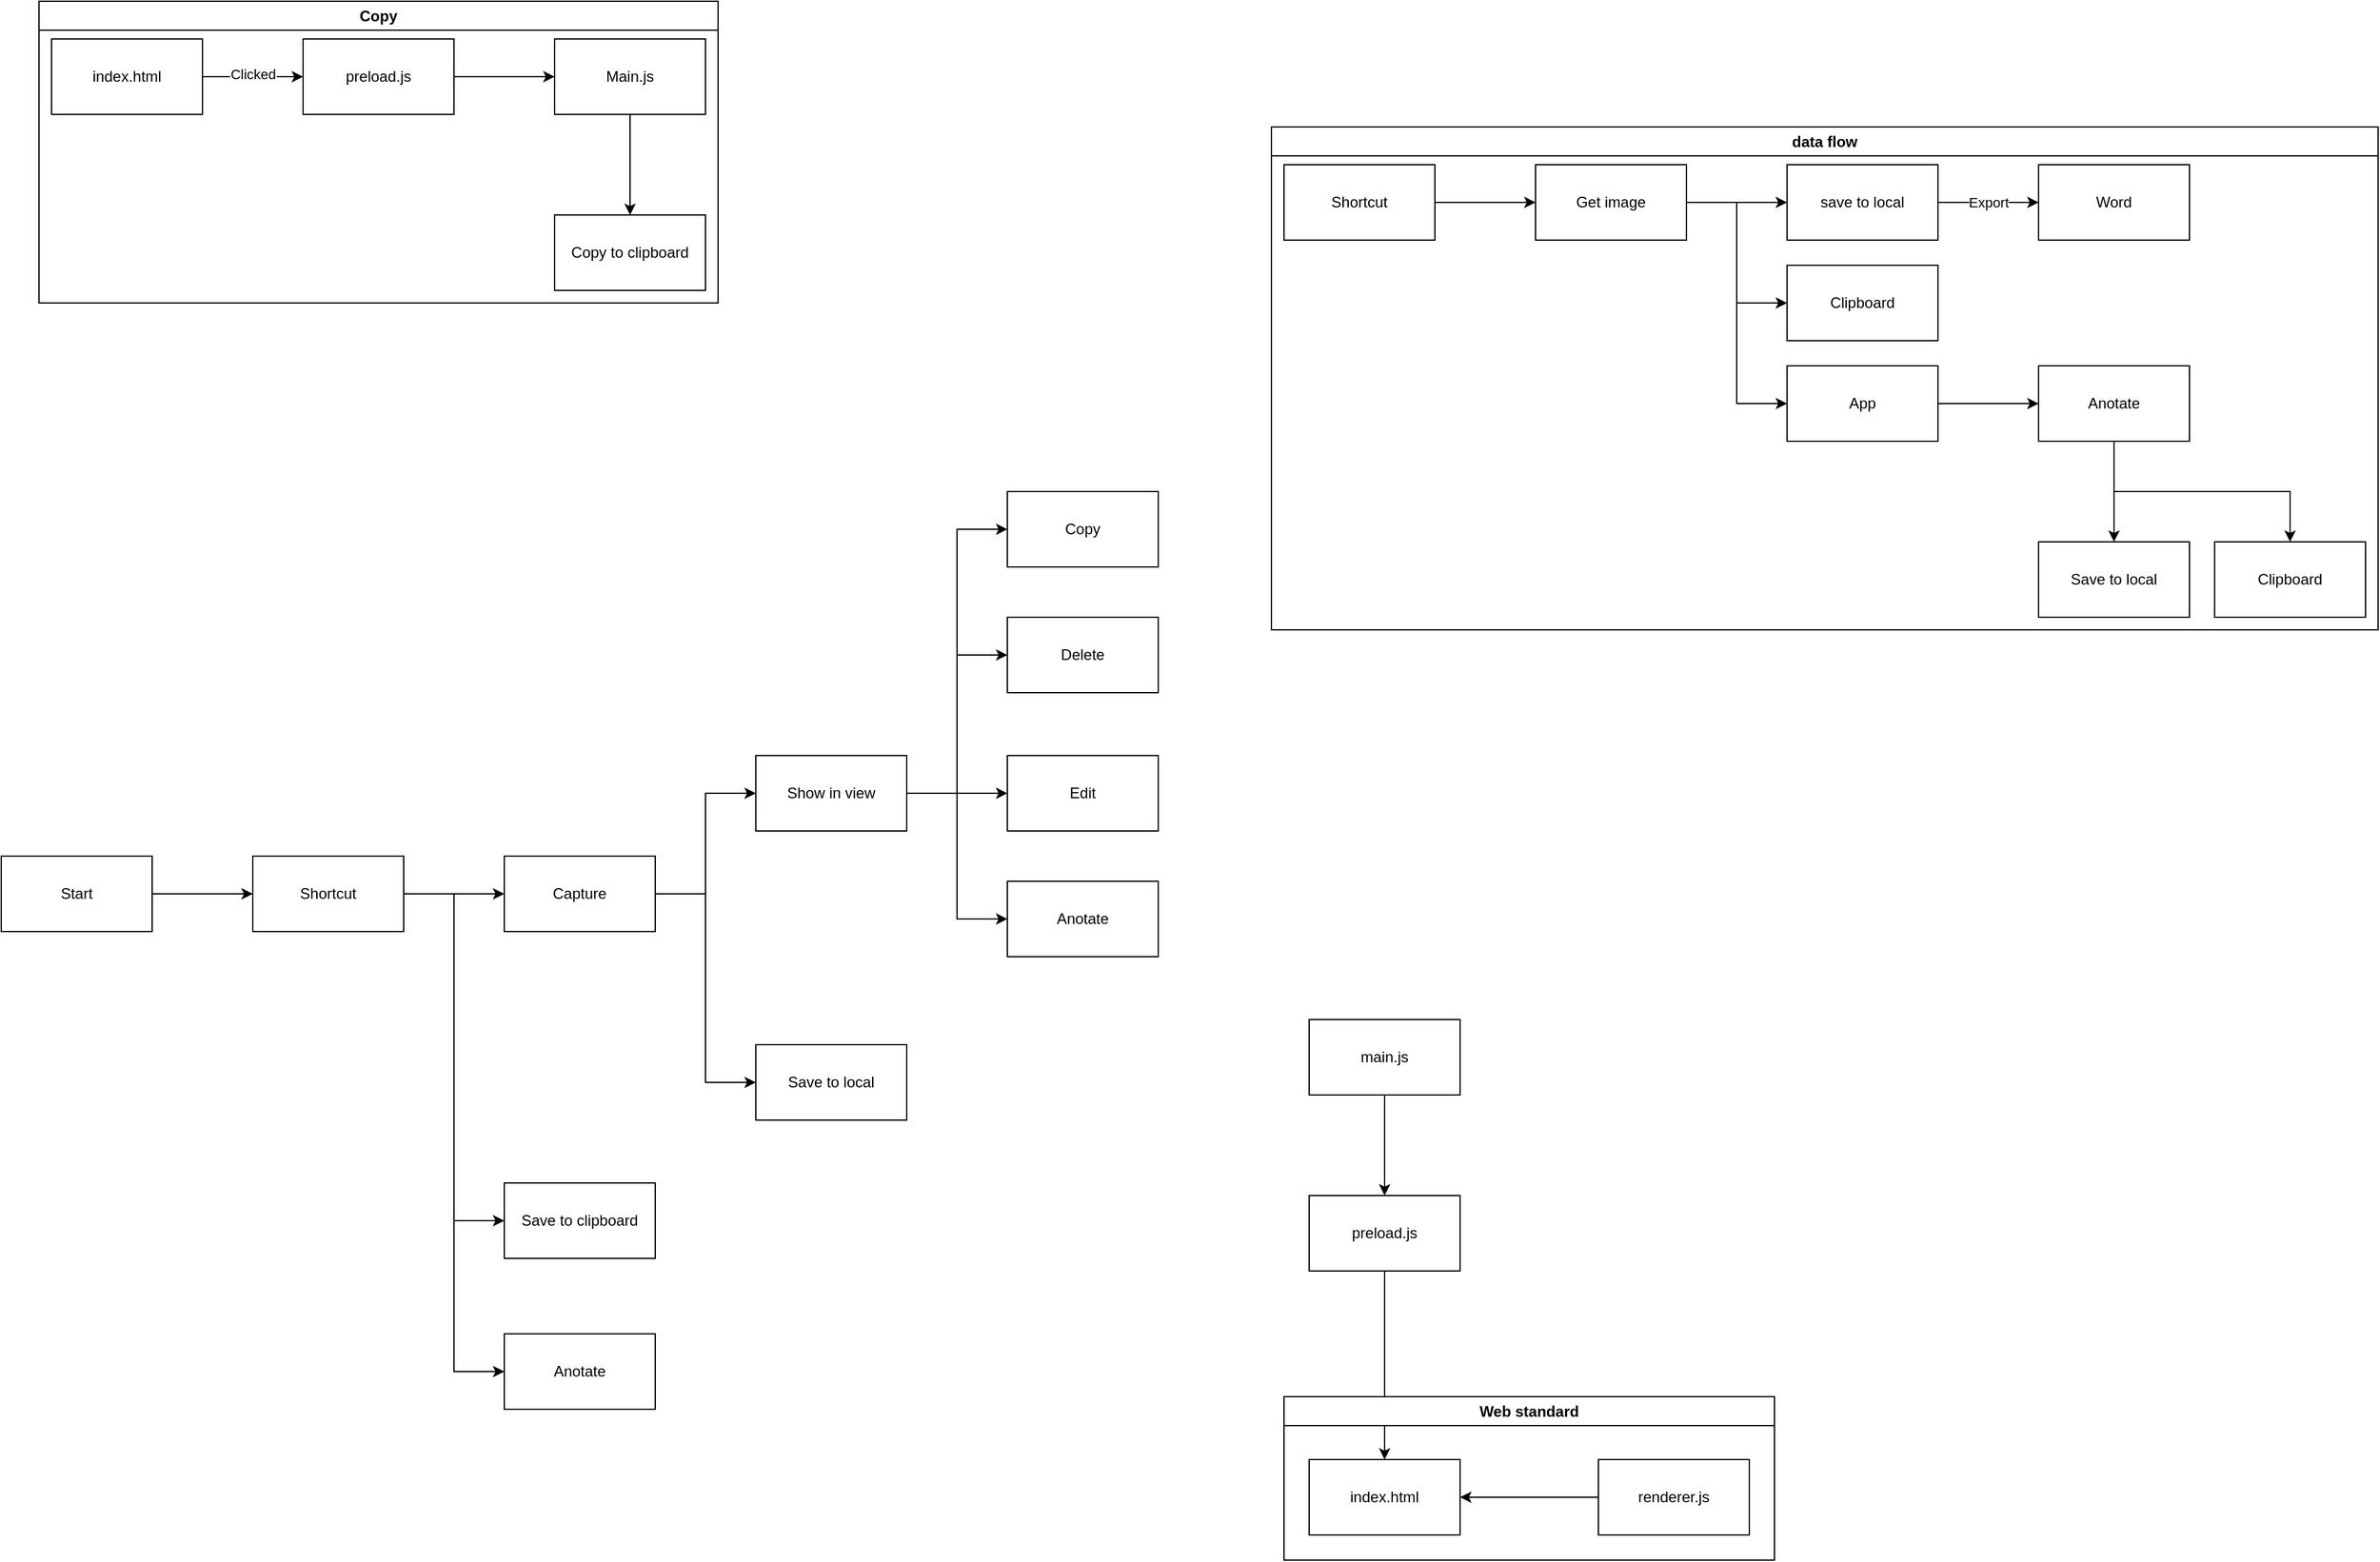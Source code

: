 <mxfile version="21.6.6" type="device">
  <diagram name="Page-1" id="cxNqHhfJ270-TGbcmJfq">
    <mxGraphModel dx="1461" dy="1798" grid="1" gridSize="10" guides="1" tooltips="1" connect="1" arrows="1" fold="1" page="1" pageScale="1" pageWidth="827" pageHeight="1169" math="0" shadow="0">
      <root>
        <mxCell id="0" />
        <mxCell id="1" parent="0" />
        <mxCell id="w70AAUtBiupwH51BIC0C-6" style="edgeStyle=orthogonalEdgeStyle;rounded=0;orthogonalLoop=1;jettySize=auto;html=1;entryX=0.5;entryY=0;entryDx=0;entryDy=0;" parent="1" source="w70AAUtBiupwH51BIC0C-1" target="w70AAUtBiupwH51BIC0C-4" edge="1">
          <mxGeometry relative="1" as="geometry" />
        </mxCell>
        <mxCell id="w70AAUtBiupwH51BIC0C-1" value="main.js" style="rounded=0;whiteSpace=wrap;html=1;" parent="1" vertex="1">
          <mxGeometry x="1480" y="-240" width="120" height="60" as="geometry" />
        </mxCell>
        <mxCell id="w70AAUtBiupwH51BIC0C-5" style="edgeStyle=orthogonalEdgeStyle;rounded=0;orthogonalLoop=1;jettySize=auto;html=1;" parent="1" source="w70AAUtBiupwH51BIC0C-2" target="w70AAUtBiupwH51BIC0C-3" edge="1">
          <mxGeometry relative="1" as="geometry" />
        </mxCell>
        <mxCell id="w70AAUtBiupwH51BIC0C-2" value="renderer.js" style="rounded=0;whiteSpace=wrap;html=1;" parent="1" vertex="1">
          <mxGeometry x="1710" y="110" width="120" height="60" as="geometry" />
        </mxCell>
        <mxCell id="w70AAUtBiupwH51BIC0C-3" value="index.html" style="rounded=0;whiteSpace=wrap;html=1;" parent="1" vertex="1">
          <mxGeometry x="1480" y="110" width="120" height="60" as="geometry" />
        </mxCell>
        <mxCell id="w70AAUtBiupwH51BIC0C-7" style="edgeStyle=orthogonalEdgeStyle;rounded=0;orthogonalLoop=1;jettySize=auto;html=1;entryX=0.5;entryY=0;entryDx=0;entryDy=0;" parent="1" source="w70AAUtBiupwH51BIC0C-4" target="w70AAUtBiupwH51BIC0C-3" edge="1">
          <mxGeometry relative="1" as="geometry" />
        </mxCell>
        <mxCell id="w70AAUtBiupwH51BIC0C-4" value="preload.js" style="rounded=0;whiteSpace=wrap;html=1;" parent="1" vertex="1">
          <mxGeometry x="1480" y="-100" width="120" height="60" as="geometry" />
        </mxCell>
        <mxCell id="w70AAUtBiupwH51BIC0C-8" value="Web standard" style="swimlane;whiteSpace=wrap;html=1;" parent="1" vertex="1">
          <mxGeometry x="1460" y="60" width="390" height="130" as="geometry" />
        </mxCell>
        <mxCell id="e4yvy46eDH33k8QsVi_4-3" value="" style="edgeStyle=orthogonalEdgeStyle;rounded=0;orthogonalLoop=1;jettySize=auto;html=1;" parent="1" source="e4yvy46eDH33k8QsVi_4-1" target="e4yvy46eDH33k8QsVi_4-2" edge="1">
          <mxGeometry relative="1" as="geometry" />
        </mxCell>
        <mxCell id="e4yvy46eDH33k8QsVi_4-1" value="Start" style="rounded=0;whiteSpace=wrap;html=1;" parent="1" vertex="1">
          <mxGeometry x="440" y="-370" width="120" height="60" as="geometry" />
        </mxCell>
        <mxCell id="e4yvy46eDH33k8QsVi_4-5" value="" style="edgeStyle=orthogonalEdgeStyle;rounded=0;orthogonalLoop=1;jettySize=auto;html=1;" parent="1" source="e4yvy46eDH33k8QsVi_4-2" target="e4yvy46eDH33k8QsVi_4-4" edge="1">
          <mxGeometry relative="1" as="geometry" />
        </mxCell>
        <mxCell id="e4yvy46eDH33k8QsVi_4-17" value="" style="edgeStyle=orthogonalEdgeStyle;rounded=0;orthogonalLoop=1;jettySize=auto;html=1;entryX=0;entryY=0.5;entryDx=0;entryDy=0;" parent="1" source="e4yvy46eDH33k8QsVi_4-2" target="e4yvy46eDH33k8QsVi_4-16" edge="1">
          <mxGeometry relative="1" as="geometry" />
        </mxCell>
        <mxCell id="e4yvy46eDH33k8QsVi_4-19" value="" style="edgeStyle=orthogonalEdgeStyle;rounded=0;orthogonalLoop=1;jettySize=auto;html=1;entryX=0;entryY=0.5;entryDx=0;entryDy=0;" parent="1" source="e4yvy46eDH33k8QsVi_4-2" target="e4yvy46eDH33k8QsVi_4-18" edge="1">
          <mxGeometry relative="1" as="geometry" />
        </mxCell>
        <mxCell id="e4yvy46eDH33k8QsVi_4-2" value="Shortcut" style="rounded=0;whiteSpace=wrap;html=1;" parent="1" vertex="1">
          <mxGeometry x="640" y="-370" width="120" height="60" as="geometry" />
        </mxCell>
        <mxCell id="e4yvy46eDH33k8QsVi_4-7" value="" style="edgeStyle=orthogonalEdgeStyle;rounded=0;orthogonalLoop=1;jettySize=auto;html=1;" parent="1" source="e4yvy46eDH33k8QsVi_4-4" target="e4yvy46eDH33k8QsVi_4-6" edge="1">
          <mxGeometry relative="1" as="geometry">
            <Array as="points">
              <mxPoint x="1000" y="-340" />
              <mxPoint x="1000" y="-190" />
            </Array>
          </mxGeometry>
        </mxCell>
        <mxCell id="e4yvy46eDH33k8QsVi_4-9" value="" style="edgeStyle=orthogonalEdgeStyle;rounded=0;orthogonalLoop=1;jettySize=auto;html=1;entryX=0;entryY=0.5;entryDx=0;entryDy=0;" parent="1" source="e4yvy46eDH33k8QsVi_4-4" target="e4yvy46eDH33k8QsVi_4-8" edge="1">
          <mxGeometry relative="1" as="geometry" />
        </mxCell>
        <mxCell id="e4yvy46eDH33k8QsVi_4-4" value="Capture" style="whiteSpace=wrap;html=1;rounded=0;" parent="1" vertex="1">
          <mxGeometry x="840" y="-370" width="120" height="60" as="geometry" />
        </mxCell>
        <mxCell id="e4yvy46eDH33k8QsVi_4-6" value="Save to local" style="whiteSpace=wrap;html=1;rounded=0;" parent="1" vertex="1">
          <mxGeometry x="1040" y="-220" width="120" height="60" as="geometry" />
        </mxCell>
        <mxCell id="e4yvy46eDH33k8QsVi_4-11" value="" style="edgeStyle=orthogonalEdgeStyle;rounded=0;orthogonalLoop=1;jettySize=auto;html=1;" parent="1" source="e4yvy46eDH33k8QsVi_4-8" target="e4yvy46eDH33k8QsVi_4-10" edge="1">
          <mxGeometry relative="1" as="geometry" />
        </mxCell>
        <mxCell id="e4yvy46eDH33k8QsVi_4-13" value="" style="edgeStyle=orthogonalEdgeStyle;rounded=0;orthogonalLoop=1;jettySize=auto;html=1;entryX=0;entryY=0.5;entryDx=0;entryDy=0;" parent="1" source="e4yvy46eDH33k8QsVi_4-8" target="e4yvy46eDH33k8QsVi_4-12" edge="1">
          <mxGeometry relative="1" as="geometry" />
        </mxCell>
        <mxCell id="e4yvy46eDH33k8QsVi_4-15" value="" style="edgeStyle=orthogonalEdgeStyle;rounded=0;orthogonalLoop=1;jettySize=auto;html=1;entryX=0;entryY=0.5;entryDx=0;entryDy=0;" parent="1" source="e4yvy46eDH33k8QsVi_4-8" target="e4yvy46eDH33k8QsVi_4-14" edge="1">
          <mxGeometry relative="1" as="geometry" />
        </mxCell>
        <mxCell id="e4yvy46eDH33k8QsVi_4-21" style="edgeStyle=orthogonalEdgeStyle;rounded=0;orthogonalLoop=1;jettySize=auto;html=1;entryX=0;entryY=0.5;entryDx=0;entryDy=0;" parent="1" source="e4yvy46eDH33k8QsVi_4-8" target="e4yvy46eDH33k8QsVi_4-20" edge="1">
          <mxGeometry relative="1" as="geometry" />
        </mxCell>
        <mxCell id="e4yvy46eDH33k8QsVi_4-8" value="Show in view" style="whiteSpace=wrap;html=1;rounded=0;" parent="1" vertex="1">
          <mxGeometry x="1040" y="-450" width="120" height="60" as="geometry" />
        </mxCell>
        <mxCell id="e4yvy46eDH33k8QsVi_4-10" value="Edit" style="whiteSpace=wrap;html=1;rounded=0;" parent="1" vertex="1">
          <mxGeometry x="1240" y="-450" width="120" height="60" as="geometry" />
        </mxCell>
        <mxCell id="e4yvy46eDH33k8QsVi_4-12" value="Delete" style="whiteSpace=wrap;html=1;rounded=0;" parent="1" vertex="1">
          <mxGeometry x="1240" y="-560" width="120" height="60" as="geometry" />
        </mxCell>
        <mxCell id="e4yvy46eDH33k8QsVi_4-14" value="Anotate" style="whiteSpace=wrap;html=1;rounded=0;" parent="1" vertex="1">
          <mxGeometry x="1240" y="-350" width="120" height="60" as="geometry" />
        </mxCell>
        <mxCell id="e4yvy46eDH33k8QsVi_4-16" value="Save to clipboard" style="whiteSpace=wrap;html=1;rounded=0;" parent="1" vertex="1">
          <mxGeometry x="840" y="-110" width="120" height="60" as="geometry" />
        </mxCell>
        <mxCell id="e4yvy46eDH33k8QsVi_4-18" value="Anotate" style="whiteSpace=wrap;html=1;rounded=0;" parent="1" vertex="1">
          <mxGeometry x="840" y="10" width="120" height="60" as="geometry" />
        </mxCell>
        <mxCell id="e4yvy46eDH33k8QsVi_4-20" value="Copy" style="whiteSpace=wrap;html=1;rounded=0;" parent="1" vertex="1">
          <mxGeometry x="1240" y="-660" width="120" height="60" as="geometry" />
        </mxCell>
        <mxCell id="e4yvy46eDH33k8QsVi_4-24" value="Copy" style="swimlane;whiteSpace=wrap;html=1;" parent="1" vertex="1">
          <mxGeometry x="470" y="-1050" width="540" height="240" as="geometry" />
        </mxCell>
        <mxCell id="e4yvy46eDH33k8QsVi_4-27" value="" style="edgeStyle=orthogonalEdgeStyle;rounded=0;orthogonalLoop=1;jettySize=auto;html=1;" parent="e4yvy46eDH33k8QsVi_4-24" source="e4yvy46eDH33k8QsVi_4-25" target="e4yvy46eDH33k8QsVi_4-26" edge="1">
          <mxGeometry relative="1" as="geometry" />
        </mxCell>
        <mxCell id="e4yvy46eDH33k8QsVi_4-28" value="Clicked" style="edgeLabel;html=1;align=center;verticalAlign=middle;resizable=0;points=[];" parent="e4yvy46eDH33k8QsVi_4-27" vertex="1" connectable="0">
          <mxGeometry x="-0.008" y="2" relative="1" as="geometry">
            <mxPoint as="offset" />
          </mxGeometry>
        </mxCell>
        <mxCell id="e4yvy46eDH33k8QsVi_4-25" value="index.html" style="rounded=0;whiteSpace=wrap;html=1;" parent="e4yvy46eDH33k8QsVi_4-24" vertex="1">
          <mxGeometry x="10" y="30" width="120" height="60" as="geometry" />
        </mxCell>
        <mxCell id="e4yvy46eDH33k8QsVi_4-30" value="" style="edgeStyle=orthogonalEdgeStyle;rounded=0;orthogonalLoop=1;jettySize=auto;html=1;" parent="e4yvy46eDH33k8QsVi_4-24" source="e4yvy46eDH33k8QsVi_4-26" target="e4yvy46eDH33k8QsVi_4-29" edge="1">
          <mxGeometry relative="1" as="geometry" />
        </mxCell>
        <mxCell id="e4yvy46eDH33k8QsVi_4-26" value="preload.js" style="whiteSpace=wrap;html=1;rounded=0;" parent="e4yvy46eDH33k8QsVi_4-24" vertex="1">
          <mxGeometry x="210" y="30" width="120" height="60" as="geometry" />
        </mxCell>
        <mxCell id="e4yvy46eDH33k8QsVi_4-32" value="" style="edgeStyle=orthogonalEdgeStyle;rounded=0;orthogonalLoop=1;jettySize=auto;html=1;" parent="e4yvy46eDH33k8QsVi_4-24" source="e4yvy46eDH33k8QsVi_4-29" target="e4yvy46eDH33k8QsVi_4-31" edge="1">
          <mxGeometry relative="1" as="geometry" />
        </mxCell>
        <mxCell id="e4yvy46eDH33k8QsVi_4-29" value="Main.js" style="whiteSpace=wrap;html=1;rounded=0;" parent="e4yvy46eDH33k8QsVi_4-24" vertex="1">
          <mxGeometry x="410" y="30" width="120" height="60" as="geometry" />
        </mxCell>
        <mxCell id="e4yvy46eDH33k8QsVi_4-31" value="Copy to clipboard" style="whiteSpace=wrap;html=1;rounded=0;" parent="e4yvy46eDH33k8QsVi_4-24" vertex="1">
          <mxGeometry x="410" y="170" width="120" height="60" as="geometry" />
        </mxCell>
        <mxCell id="J2pQ39fRtcnRTmf8hfSA-2" value="data flow" style="swimlane;whiteSpace=wrap;html=1;" vertex="1" parent="1">
          <mxGeometry x="1450" y="-950" width="880" height="400" as="geometry" />
        </mxCell>
        <mxCell id="J2pQ39fRtcnRTmf8hfSA-13" value="" style="edgeStyle=orthogonalEdgeStyle;rounded=0;orthogonalLoop=1;jettySize=auto;html=1;" edge="1" parent="J2pQ39fRtcnRTmf8hfSA-2" source="J2pQ39fRtcnRTmf8hfSA-11" target="J2pQ39fRtcnRTmf8hfSA-12">
          <mxGeometry relative="1" as="geometry" />
        </mxCell>
        <mxCell id="J2pQ39fRtcnRTmf8hfSA-11" value="Shortcut" style="rounded=0;whiteSpace=wrap;html=1;" vertex="1" parent="J2pQ39fRtcnRTmf8hfSA-2">
          <mxGeometry x="10" y="30" width="120" height="60" as="geometry" />
        </mxCell>
        <mxCell id="J2pQ39fRtcnRTmf8hfSA-15" value="" style="edgeStyle=orthogonalEdgeStyle;rounded=0;orthogonalLoop=1;jettySize=auto;html=1;" edge="1" parent="J2pQ39fRtcnRTmf8hfSA-2" source="J2pQ39fRtcnRTmf8hfSA-12" target="J2pQ39fRtcnRTmf8hfSA-14">
          <mxGeometry relative="1" as="geometry" />
        </mxCell>
        <mxCell id="J2pQ39fRtcnRTmf8hfSA-23" style="edgeStyle=orthogonalEdgeStyle;rounded=0;orthogonalLoop=1;jettySize=auto;html=1;entryX=0;entryY=0.5;entryDx=0;entryDy=0;" edge="1" parent="J2pQ39fRtcnRTmf8hfSA-2" source="J2pQ39fRtcnRTmf8hfSA-12" target="J2pQ39fRtcnRTmf8hfSA-21">
          <mxGeometry relative="1" as="geometry" />
        </mxCell>
        <mxCell id="J2pQ39fRtcnRTmf8hfSA-25" value="" style="edgeStyle=orthogonalEdgeStyle;rounded=0;orthogonalLoop=1;jettySize=auto;html=1;entryX=0;entryY=0.5;entryDx=0;entryDy=0;" edge="1" parent="J2pQ39fRtcnRTmf8hfSA-2" source="J2pQ39fRtcnRTmf8hfSA-12" target="J2pQ39fRtcnRTmf8hfSA-24">
          <mxGeometry relative="1" as="geometry" />
        </mxCell>
        <mxCell id="J2pQ39fRtcnRTmf8hfSA-12" value="Get image" style="whiteSpace=wrap;html=1;rounded=0;" vertex="1" parent="J2pQ39fRtcnRTmf8hfSA-2">
          <mxGeometry x="210" y="30" width="120" height="60" as="geometry" />
        </mxCell>
        <mxCell id="J2pQ39fRtcnRTmf8hfSA-18" value="" style="edgeStyle=orthogonalEdgeStyle;rounded=0;orthogonalLoop=1;jettySize=auto;html=1;" edge="1" parent="J2pQ39fRtcnRTmf8hfSA-2" source="J2pQ39fRtcnRTmf8hfSA-14" target="J2pQ39fRtcnRTmf8hfSA-17">
          <mxGeometry relative="1" as="geometry" />
        </mxCell>
        <mxCell id="J2pQ39fRtcnRTmf8hfSA-19" value="Export" style="edgeLabel;html=1;align=center;verticalAlign=middle;resizable=0;points=[];" vertex="1" connectable="0" parent="J2pQ39fRtcnRTmf8hfSA-18">
          <mxGeometry y="-2" relative="1" as="geometry">
            <mxPoint y="-2" as="offset" />
          </mxGeometry>
        </mxCell>
        <mxCell id="J2pQ39fRtcnRTmf8hfSA-14" value="save to local" style="whiteSpace=wrap;html=1;rounded=0;" vertex="1" parent="J2pQ39fRtcnRTmf8hfSA-2">
          <mxGeometry x="410" y="30" width="120" height="60" as="geometry" />
        </mxCell>
        <mxCell id="J2pQ39fRtcnRTmf8hfSA-17" value="Word" style="whiteSpace=wrap;html=1;rounded=0;" vertex="1" parent="J2pQ39fRtcnRTmf8hfSA-2">
          <mxGeometry x="610" y="30" width="120" height="60" as="geometry" />
        </mxCell>
        <mxCell id="J2pQ39fRtcnRTmf8hfSA-21" value="Clipboard" style="whiteSpace=wrap;html=1;rounded=0;" vertex="1" parent="J2pQ39fRtcnRTmf8hfSA-2">
          <mxGeometry x="410" y="110" width="120" height="60" as="geometry" />
        </mxCell>
        <mxCell id="J2pQ39fRtcnRTmf8hfSA-27" value="" style="edgeStyle=orthogonalEdgeStyle;rounded=0;orthogonalLoop=1;jettySize=auto;html=1;" edge="1" parent="J2pQ39fRtcnRTmf8hfSA-2" source="J2pQ39fRtcnRTmf8hfSA-24" target="J2pQ39fRtcnRTmf8hfSA-26">
          <mxGeometry relative="1" as="geometry" />
        </mxCell>
        <mxCell id="J2pQ39fRtcnRTmf8hfSA-24" value="App" style="whiteSpace=wrap;html=1;rounded=0;" vertex="1" parent="J2pQ39fRtcnRTmf8hfSA-2">
          <mxGeometry x="410" y="190" width="120" height="60" as="geometry" />
        </mxCell>
        <mxCell id="J2pQ39fRtcnRTmf8hfSA-29" value="" style="edgeStyle=orthogonalEdgeStyle;rounded=0;orthogonalLoop=1;jettySize=auto;html=1;" edge="1" parent="J2pQ39fRtcnRTmf8hfSA-2" source="J2pQ39fRtcnRTmf8hfSA-26" target="J2pQ39fRtcnRTmf8hfSA-28">
          <mxGeometry relative="1" as="geometry" />
        </mxCell>
        <mxCell id="J2pQ39fRtcnRTmf8hfSA-31" value="" style="edgeStyle=orthogonalEdgeStyle;rounded=0;orthogonalLoop=1;jettySize=auto;html=1;" edge="1" parent="J2pQ39fRtcnRTmf8hfSA-2" source="J2pQ39fRtcnRTmf8hfSA-26" target="J2pQ39fRtcnRTmf8hfSA-30">
          <mxGeometry relative="1" as="geometry">
            <Array as="points">
              <mxPoint x="670" y="290" />
              <mxPoint x="810" y="290" />
            </Array>
          </mxGeometry>
        </mxCell>
        <mxCell id="J2pQ39fRtcnRTmf8hfSA-26" value="Anotate" style="whiteSpace=wrap;html=1;rounded=0;" vertex="1" parent="J2pQ39fRtcnRTmf8hfSA-2">
          <mxGeometry x="610" y="190" width="120" height="60" as="geometry" />
        </mxCell>
        <mxCell id="J2pQ39fRtcnRTmf8hfSA-28" value="Save to local" style="whiteSpace=wrap;html=1;rounded=0;" vertex="1" parent="J2pQ39fRtcnRTmf8hfSA-2">
          <mxGeometry x="610" y="330" width="120" height="60" as="geometry" />
        </mxCell>
        <mxCell id="J2pQ39fRtcnRTmf8hfSA-30" value="Clipboard" style="whiteSpace=wrap;html=1;rounded=0;" vertex="1" parent="J2pQ39fRtcnRTmf8hfSA-2">
          <mxGeometry x="750" y="330" width="120" height="60" as="geometry" />
        </mxCell>
      </root>
    </mxGraphModel>
  </diagram>
</mxfile>
